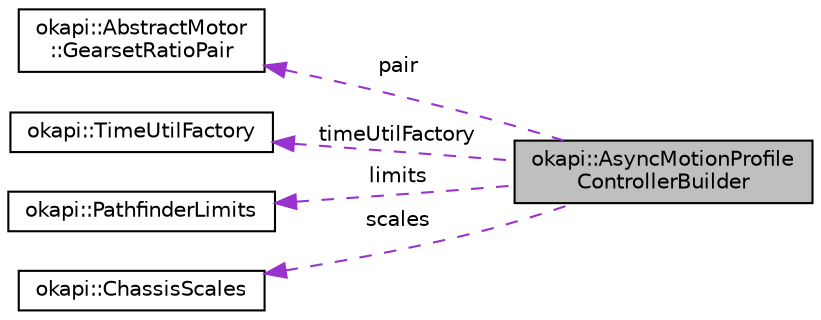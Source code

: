 digraph "okapi::AsyncMotionProfileControllerBuilder"
{
 // LATEX_PDF_SIZE
  edge [fontname="Helvetica",fontsize="10",labelfontname="Helvetica",labelfontsize="10"];
  node [fontname="Helvetica",fontsize="10",shape=record];
  rankdir="LR";
  Node1 [label="okapi::AsyncMotionProfile\lControllerBuilder",height=0.2,width=0.4,color="black", fillcolor="grey75", style="filled", fontcolor="black",tooltip=" "];
  Node2 -> Node1 [dir="back",color="darkorchid3",fontsize="10",style="dashed",label=" pair" ];
  Node2 [label="okapi::AbstractMotor\l::GearsetRatioPair",height=0.2,width=0.4,color="black", fillcolor="white", style="filled",URL="$structokapi_1_1AbstractMotor_1_1GearsetRatioPair.html",tooltip=" "];
  Node3 -> Node1 [dir="back",color="darkorchid3",fontsize="10",style="dashed",label=" timeUtilFactory" ];
  Node3 [label="okapi::TimeUtilFactory",height=0.2,width=0.4,color="black", fillcolor="white", style="filled",URL="$classokapi_1_1TimeUtilFactory.html",tooltip=" "];
  Node4 -> Node1 [dir="back",color="darkorchid3",fontsize="10",style="dashed",label=" limits" ];
  Node4 [label="okapi::PathfinderLimits",height=0.2,width=0.4,color="black", fillcolor="white", style="filled",URL="$structokapi_1_1PathfinderLimits.html",tooltip=" "];
  Node5 -> Node1 [dir="back",color="darkorchid3",fontsize="10",style="dashed",label=" scales" ];
  Node5 [label="okapi::ChassisScales",height=0.2,width=0.4,color="black", fillcolor="white", style="filled",URL="$classokapi_1_1ChassisScales.html",tooltip=" "];
}
